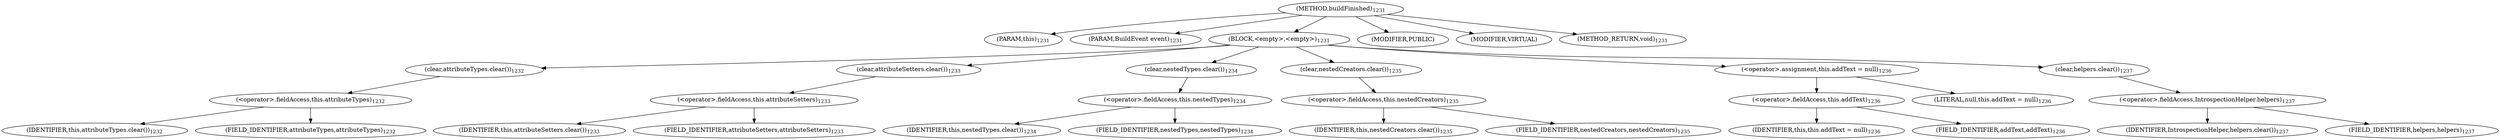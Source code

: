 digraph "buildFinished" {  
"2090" [label = <(METHOD,buildFinished)<SUB>1231</SUB>> ]
"2091" [label = <(PARAM,this)<SUB>1231</SUB>> ]
"2092" [label = <(PARAM,BuildEvent event)<SUB>1231</SUB>> ]
"2093" [label = <(BLOCK,&lt;empty&gt;,&lt;empty&gt;)<SUB>1231</SUB>> ]
"2094" [label = <(clear,attributeTypes.clear())<SUB>1232</SUB>> ]
"2095" [label = <(&lt;operator&gt;.fieldAccess,this.attributeTypes)<SUB>1232</SUB>> ]
"2096" [label = <(IDENTIFIER,this,attributeTypes.clear())<SUB>1232</SUB>> ]
"2097" [label = <(FIELD_IDENTIFIER,attributeTypes,attributeTypes)<SUB>1232</SUB>> ]
"2098" [label = <(clear,attributeSetters.clear())<SUB>1233</SUB>> ]
"2099" [label = <(&lt;operator&gt;.fieldAccess,this.attributeSetters)<SUB>1233</SUB>> ]
"2100" [label = <(IDENTIFIER,this,attributeSetters.clear())<SUB>1233</SUB>> ]
"2101" [label = <(FIELD_IDENTIFIER,attributeSetters,attributeSetters)<SUB>1233</SUB>> ]
"2102" [label = <(clear,nestedTypes.clear())<SUB>1234</SUB>> ]
"2103" [label = <(&lt;operator&gt;.fieldAccess,this.nestedTypes)<SUB>1234</SUB>> ]
"2104" [label = <(IDENTIFIER,this,nestedTypes.clear())<SUB>1234</SUB>> ]
"2105" [label = <(FIELD_IDENTIFIER,nestedTypes,nestedTypes)<SUB>1234</SUB>> ]
"2106" [label = <(clear,nestedCreators.clear())<SUB>1235</SUB>> ]
"2107" [label = <(&lt;operator&gt;.fieldAccess,this.nestedCreators)<SUB>1235</SUB>> ]
"2108" [label = <(IDENTIFIER,this,nestedCreators.clear())<SUB>1235</SUB>> ]
"2109" [label = <(FIELD_IDENTIFIER,nestedCreators,nestedCreators)<SUB>1235</SUB>> ]
"2110" [label = <(&lt;operator&gt;.assignment,this.addText = null)<SUB>1236</SUB>> ]
"2111" [label = <(&lt;operator&gt;.fieldAccess,this.addText)<SUB>1236</SUB>> ]
"2112" [label = <(IDENTIFIER,this,this.addText = null)<SUB>1236</SUB>> ]
"2113" [label = <(FIELD_IDENTIFIER,addText,addText)<SUB>1236</SUB>> ]
"2114" [label = <(LITERAL,null,this.addText = null)<SUB>1236</SUB>> ]
"2115" [label = <(clear,helpers.clear())<SUB>1237</SUB>> ]
"2116" [label = <(&lt;operator&gt;.fieldAccess,IntrospectionHelper.helpers)<SUB>1237</SUB>> ]
"2117" [label = <(IDENTIFIER,IntrospectionHelper,helpers.clear())<SUB>1237</SUB>> ]
"2118" [label = <(FIELD_IDENTIFIER,helpers,helpers)<SUB>1237</SUB>> ]
"2119" [label = <(MODIFIER,PUBLIC)> ]
"2120" [label = <(MODIFIER,VIRTUAL)> ]
"2121" [label = <(METHOD_RETURN,void)<SUB>1231</SUB>> ]
  "2090" -> "2091" 
  "2090" -> "2092" 
  "2090" -> "2093" 
  "2090" -> "2119" 
  "2090" -> "2120" 
  "2090" -> "2121" 
  "2093" -> "2094" 
  "2093" -> "2098" 
  "2093" -> "2102" 
  "2093" -> "2106" 
  "2093" -> "2110" 
  "2093" -> "2115" 
  "2094" -> "2095" 
  "2095" -> "2096" 
  "2095" -> "2097" 
  "2098" -> "2099" 
  "2099" -> "2100" 
  "2099" -> "2101" 
  "2102" -> "2103" 
  "2103" -> "2104" 
  "2103" -> "2105" 
  "2106" -> "2107" 
  "2107" -> "2108" 
  "2107" -> "2109" 
  "2110" -> "2111" 
  "2110" -> "2114" 
  "2111" -> "2112" 
  "2111" -> "2113" 
  "2115" -> "2116" 
  "2116" -> "2117" 
  "2116" -> "2118" 
}
